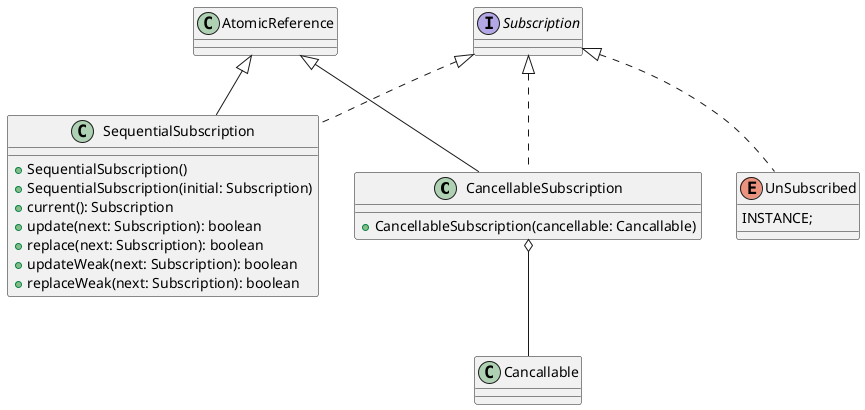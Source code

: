 @startuml

class CancellableSubscription extends AtomicReference implements Subscription {
    + CancellableSubscription(cancellable: Cancallable)
}

CancellableSubscription o-- Cancallable

class SequentialSubscription extends AtomicReference implements Subscription {
    + SequentialSubscription()
    + SequentialSubscription(initial: Subscription)
    + current(): Subscription
    + update(next: Subscription): boolean
    + replace(next: Subscription): boolean
    + updateWeak(next: Subscription): boolean
    + replaceWeak(next: Subscription): boolean
}

enum UnSubscribed implements Subscription {
    INSTANCE;
}

@enduml